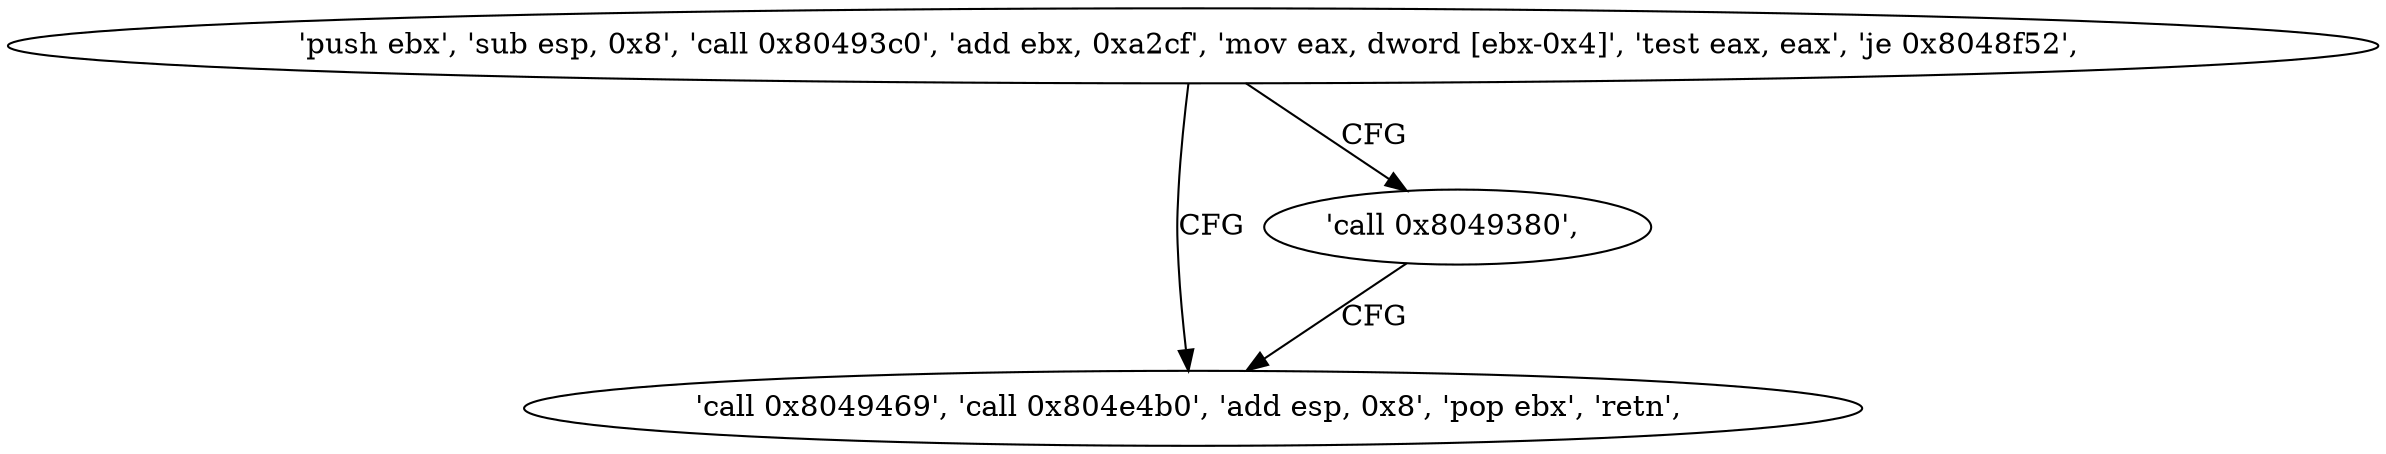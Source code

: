 digraph "func" {
"134516532" [label = "'push ebx', 'sub esp, 0x8', 'call 0x80493c0', 'add ebx, 0xa2cf', 'mov eax, dword [ebx-0x4]', 'test eax, eax', 'je 0x8048f52', " ]
"134516562" [label = "'call 0x8049469', 'call 0x804e4b0', 'add esp, 0x8', 'pop ebx', 'retn', " ]
"134516557" [label = "'call 0x8049380', " ]
"134516532" -> "134516562" [ label = "CFG" ]
"134516532" -> "134516557" [ label = "CFG" ]
"134516557" -> "134516562" [ label = "CFG" ]
}
